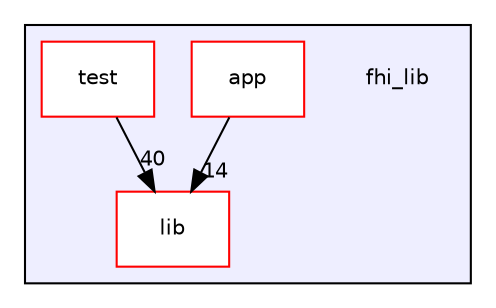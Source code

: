 digraph "fhi_lib" {
  compound=true
  node [ fontsize="10", fontname="Helvetica"];
  edge [ labelfontsize="10", labelfontname="Helvetica"];
  subgraph clusterdir_a4c74d6baed87eba72f3b201b7b4b8f2 {
    graph [ bgcolor="#eeeeff", pencolor="black", label="" URL="dir_a4c74d6baed87eba72f3b201b7b4b8f2.html"];
    dir_a4c74d6baed87eba72f3b201b7b4b8f2 [shape=plaintext label="fhi_lib"];
    dir_4b76f00ffa3e05ab9c225ea6671f6b6c [shape=box label="app" color="red" fillcolor="white" style="filled" URL="dir_4b76f00ffa3e05ab9c225ea6671f6b6c.html"];
    dir_5cc0cc0264b57168b75ca56bde6cc403 [shape=box label="lib" color="red" fillcolor="white" style="filled" URL="dir_5cc0cc0264b57168b75ca56bde6cc403.html"];
    dir_babe8eacf738372576863f88f66866a5 [shape=box label="test" color="red" fillcolor="white" style="filled" URL="dir_babe8eacf738372576863f88f66866a5.html"];
  }
  dir_babe8eacf738372576863f88f66866a5->dir_5cc0cc0264b57168b75ca56bde6cc403 [headlabel="40", labeldistance=1.5 headhref="dir_000001_000006.html"];
  dir_4b76f00ffa3e05ab9c225ea6671f6b6c->dir_5cc0cc0264b57168b75ca56bde6cc403 [headlabel="14", labeldistance=1.5 headhref="dir_000003_000006.html"];
}

